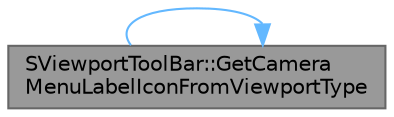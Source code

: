 digraph "SViewportToolBar::GetCameraMenuLabelIconFromViewportType"
{
 // INTERACTIVE_SVG=YES
 // LATEX_PDF_SIZE
  bgcolor="transparent";
  edge [fontname=Helvetica,fontsize=10,labelfontname=Helvetica,labelfontsize=10];
  node [fontname=Helvetica,fontsize=10,shape=box,height=0.2,width=0.4];
  rankdir="LR";
  Node1 [id="Node000001",label="SViewportToolBar::GetCamera\lMenuLabelIconFromViewportType",height=0.2,width=0.4,color="gray40", fillcolor="grey60", style="filled", fontcolor="black",tooltip="Returns the label icon for the \"Camera\" tool bar menu, which changes depending on the viewport type."];
  Node1 -> Node1 [id="edge1_Node000001_Node000001",color="steelblue1",style="solid",tooltip=" "];
}
